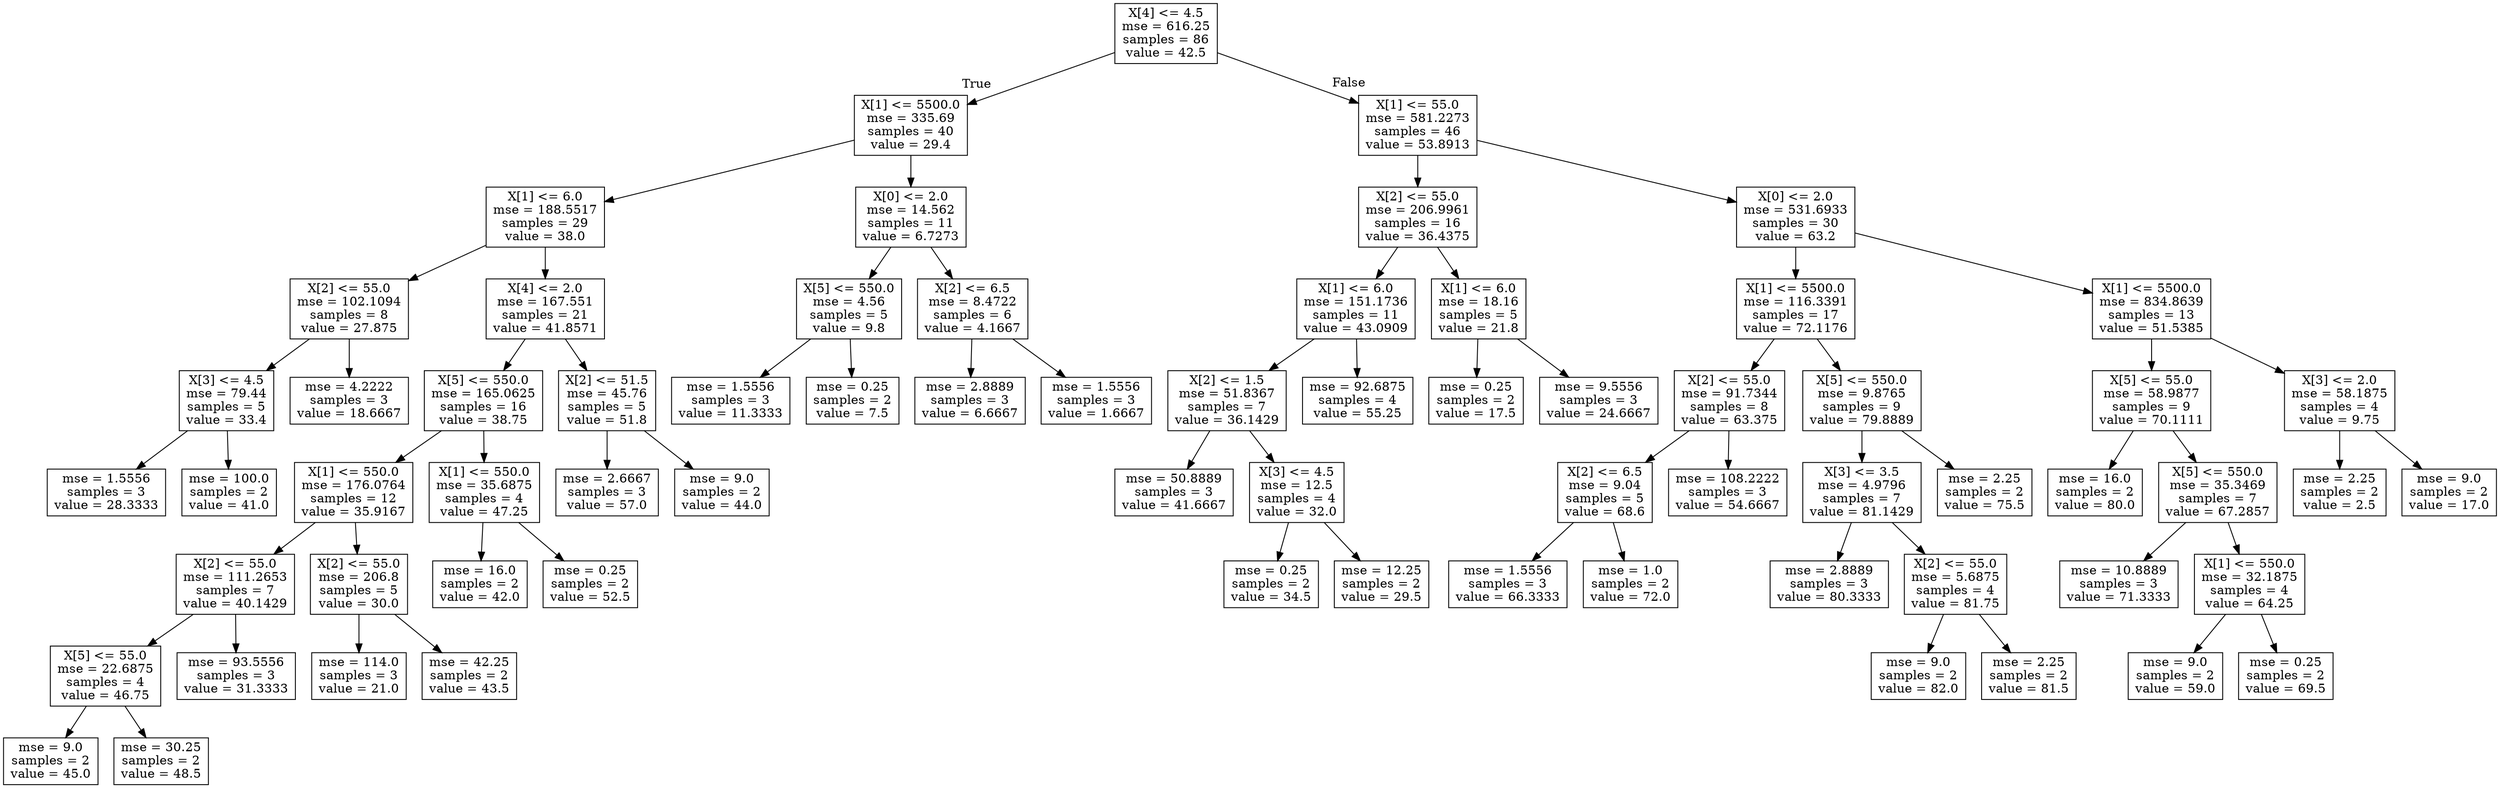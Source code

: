 digraph Tree {
node [shape=box] ;
0 [label="X[4] <= 4.5\nmse = 616.25\nsamples = 86\nvalue = 42.5"] ;
1 [label="X[1] <= 5500.0\nmse = 335.69\nsamples = 40\nvalue = 29.4"] ;
0 -> 1 [labeldistance=2.5, labelangle=45, headlabel="True"] ;
2 [label="X[1] <= 6.0\nmse = 188.5517\nsamples = 29\nvalue = 38.0"] ;
1 -> 2 ;
3 [label="X[2] <= 55.0\nmse = 102.1094\nsamples = 8\nvalue = 27.875"] ;
2 -> 3 ;
4 [label="X[3] <= 4.5\nmse = 79.44\nsamples = 5\nvalue = 33.4"] ;
3 -> 4 ;
5 [label="mse = 1.5556\nsamples = 3\nvalue = 28.3333"] ;
4 -> 5 ;
6 [label="mse = 100.0\nsamples = 2\nvalue = 41.0"] ;
4 -> 6 ;
7 [label="mse = 4.2222\nsamples = 3\nvalue = 18.6667"] ;
3 -> 7 ;
8 [label="X[4] <= 2.0\nmse = 167.551\nsamples = 21\nvalue = 41.8571"] ;
2 -> 8 ;
9 [label="X[5] <= 550.0\nmse = 165.0625\nsamples = 16\nvalue = 38.75"] ;
8 -> 9 ;
10 [label="X[1] <= 550.0\nmse = 176.0764\nsamples = 12\nvalue = 35.9167"] ;
9 -> 10 ;
11 [label="X[2] <= 55.0\nmse = 111.2653\nsamples = 7\nvalue = 40.1429"] ;
10 -> 11 ;
12 [label="X[5] <= 55.0\nmse = 22.6875\nsamples = 4\nvalue = 46.75"] ;
11 -> 12 ;
13 [label="mse = 9.0\nsamples = 2\nvalue = 45.0"] ;
12 -> 13 ;
14 [label="mse = 30.25\nsamples = 2\nvalue = 48.5"] ;
12 -> 14 ;
15 [label="mse = 93.5556\nsamples = 3\nvalue = 31.3333"] ;
11 -> 15 ;
16 [label="X[2] <= 55.0\nmse = 206.8\nsamples = 5\nvalue = 30.0"] ;
10 -> 16 ;
17 [label="mse = 114.0\nsamples = 3\nvalue = 21.0"] ;
16 -> 17 ;
18 [label="mse = 42.25\nsamples = 2\nvalue = 43.5"] ;
16 -> 18 ;
19 [label="X[1] <= 550.0\nmse = 35.6875\nsamples = 4\nvalue = 47.25"] ;
9 -> 19 ;
20 [label="mse = 16.0\nsamples = 2\nvalue = 42.0"] ;
19 -> 20 ;
21 [label="mse = 0.25\nsamples = 2\nvalue = 52.5"] ;
19 -> 21 ;
22 [label="X[2] <= 51.5\nmse = 45.76\nsamples = 5\nvalue = 51.8"] ;
8 -> 22 ;
23 [label="mse = 2.6667\nsamples = 3\nvalue = 57.0"] ;
22 -> 23 ;
24 [label="mse = 9.0\nsamples = 2\nvalue = 44.0"] ;
22 -> 24 ;
25 [label="X[0] <= 2.0\nmse = 14.562\nsamples = 11\nvalue = 6.7273"] ;
1 -> 25 ;
26 [label="X[5] <= 550.0\nmse = 4.56\nsamples = 5\nvalue = 9.8"] ;
25 -> 26 ;
27 [label="mse = 1.5556\nsamples = 3\nvalue = 11.3333"] ;
26 -> 27 ;
28 [label="mse = 0.25\nsamples = 2\nvalue = 7.5"] ;
26 -> 28 ;
29 [label="X[2] <= 6.5\nmse = 8.4722\nsamples = 6\nvalue = 4.1667"] ;
25 -> 29 ;
30 [label="mse = 2.8889\nsamples = 3\nvalue = 6.6667"] ;
29 -> 30 ;
31 [label="mse = 1.5556\nsamples = 3\nvalue = 1.6667"] ;
29 -> 31 ;
32 [label="X[1] <= 55.0\nmse = 581.2273\nsamples = 46\nvalue = 53.8913"] ;
0 -> 32 [labeldistance=2.5, labelangle=-45, headlabel="False"] ;
33 [label="X[2] <= 55.0\nmse = 206.9961\nsamples = 16\nvalue = 36.4375"] ;
32 -> 33 ;
34 [label="X[1] <= 6.0\nmse = 151.1736\nsamples = 11\nvalue = 43.0909"] ;
33 -> 34 ;
35 [label="X[2] <= 1.5\nmse = 51.8367\nsamples = 7\nvalue = 36.1429"] ;
34 -> 35 ;
36 [label="mse = 50.8889\nsamples = 3\nvalue = 41.6667"] ;
35 -> 36 ;
37 [label="X[3] <= 4.5\nmse = 12.5\nsamples = 4\nvalue = 32.0"] ;
35 -> 37 ;
38 [label="mse = 0.25\nsamples = 2\nvalue = 34.5"] ;
37 -> 38 ;
39 [label="mse = 12.25\nsamples = 2\nvalue = 29.5"] ;
37 -> 39 ;
40 [label="mse = 92.6875\nsamples = 4\nvalue = 55.25"] ;
34 -> 40 ;
41 [label="X[1] <= 6.0\nmse = 18.16\nsamples = 5\nvalue = 21.8"] ;
33 -> 41 ;
42 [label="mse = 0.25\nsamples = 2\nvalue = 17.5"] ;
41 -> 42 ;
43 [label="mse = 9.5556\nsamples = 3\nvalue = 24.6667"] ;
41 -> 43 ;
44 [label="X[0] <= 2.0\nmse = 531.6933\nsamples = 30\nvalue = 63.2"] ;
32 -> 44 ;
45 [label="X[1] <= 5500.0\nmse = 116.3391\nsamples = 17\nvalue = 72.1176"] ;
44 -> 45 ;
46 [label="X[2] <= 55.0\nmse = 91.7344\nsamples = 8\nvalue = 63.375"] ;
45 -> 46 ;
47 [label="X[2] <= 6.5\nmse = 9.04\nsamples = 5\nvalue = 68.6"] ;
46 -> 47 ;
48 [label="mse = 1.5556\nsamples = 3\nvalue = 66.3333"] ;
47 -> 48 ;
49 [label="mse = 1.0\nsamples = 2\nvalue = 72.0"] ;
47 -> 49 ;
50 [label="mse = 108.2222\nsamples = 3\nvalue = 54.6667"] ;
46 -> 50 ;
51 [label="X[5] <= 550.0\nmse = 9.8765\nsamples = 9\nvalue = 79.8889"] ;
45 -> 51 ;
52 [label="X[3] <= 3.5\nmse = 4.9796\nsamples = 7\nvalue = 81.1429"] ;
51 -> 52 ;
53 [label="mse = 2.8889\nsamples = 3\nvalue = 80.3333"] ;
52 -> 53 ;
54 [label="X[2] <= 55.0\nmse = 5.6875\nsamples = 4\nvalue = 81.75"] ;
52 -> 54 ;
55 [label="mse = 9.0\nsamples = 2\nvalue = 82.0"] ;
54 -> 55 ;
56 [label="mse = 2.25\nsamples = 2\nvalue = 81.5"] ;
54 -> 56 ;
57 [label="mse = 2.25\nsamples = 2\nvalue = 75.5"] ;
51 -> 57 ;
58 [label="X[1] <= 5500.0\nmse = 834.8639\nsamples = 13\nvalue = 51.5385"] ;
44 -> 58 ;
59 [label="X[5] <= 55.0\nmse = 58.9877\nsamples = 9\nvalue = 70.1111"] ;
58 -> 59 ;
60 [label="mse = 16.0\nsamples = 2\nvalue = 80.0"] ;
59 -> 60 ;
61 [label="X[5] <= 550.0\nmse = 35.3469\nsamples = 7\nvalue = 67.2857"] ;
59 -> 61 ;
62 [label="mse = 10.8889\nsamples = 3\nvalue = 71.3333"] ;
61 -> 62 ;
63 [label="X[1] <= 550.0\nmse = 32.1875\nsamples = 4\nvalue = 64.25"] ;
61 -> 63 ;
64 [label="mse = 9.0\nsamples = 2\nvalue = 59.0"] ;
63 -> 64 ;
65 [label="mse = 0.25\nsamples = 2\nvalue = 69.5"] ;
63 -> 65 ;
66 [label="X[3] <= 2.0\nmse = 58.1875\nsamples = 4\nvalue = 9.75"] ;
58 -> 66 ;
67 [label="mse = 2.25\nsamples = 2\nvalue = 2.5"] ;
66 -> 67 ;
68 [label="mse = 9.0\nsamples = 2\nvalue = 17.0"] ;
66 -> 68 ;
}